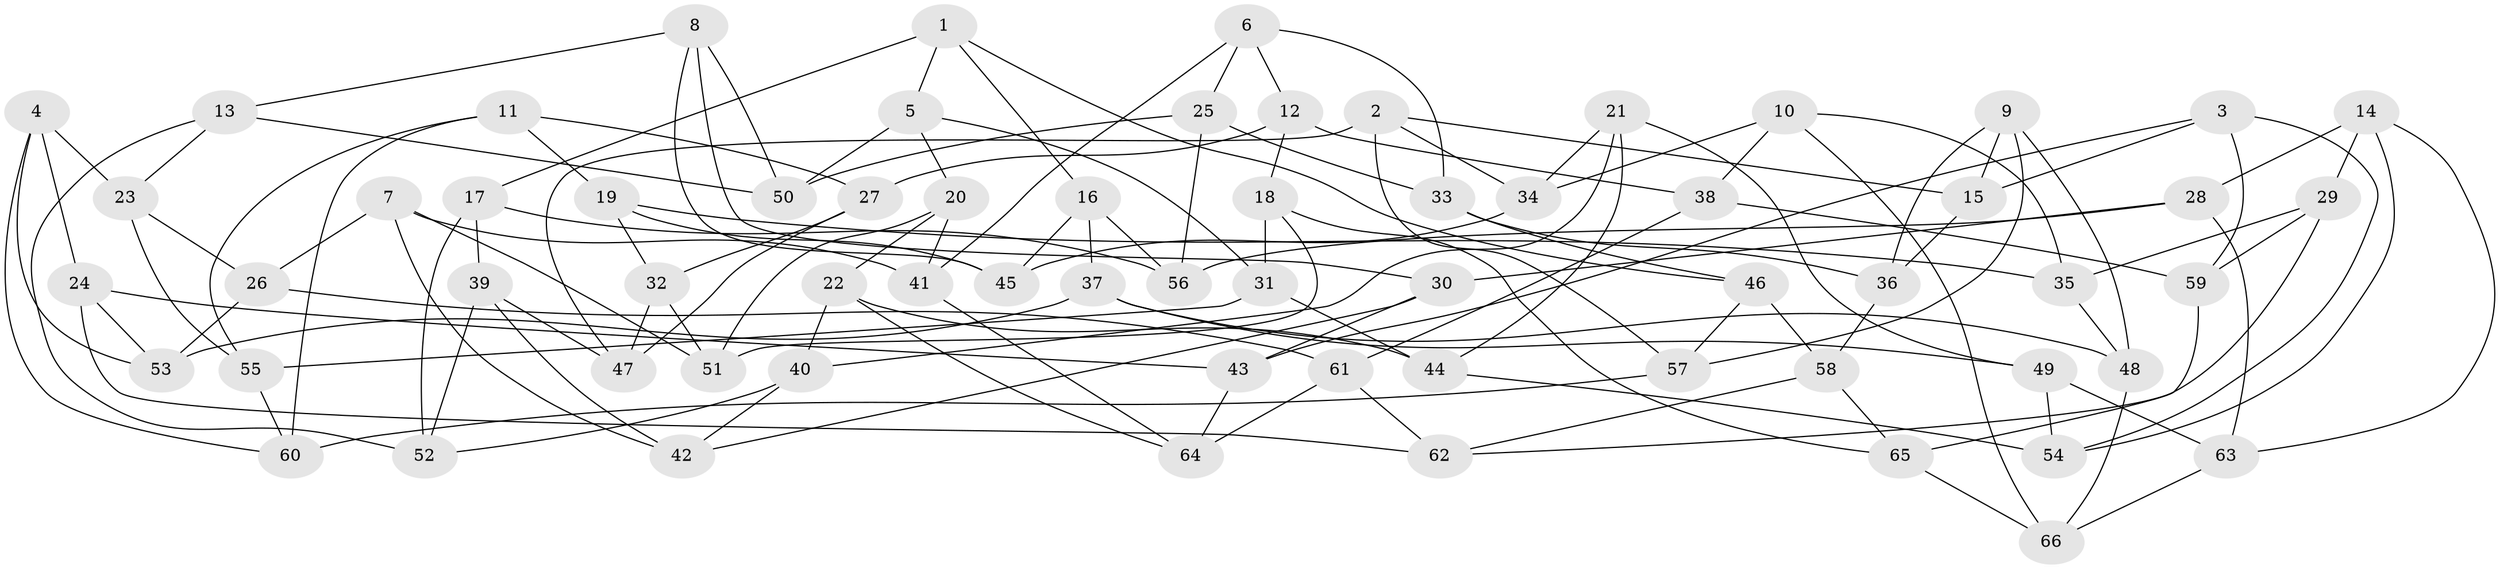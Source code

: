 // Generated by graph-tools (version 1.1) at 2025/37/03/09/25 02:37:52]
// undirected, 66 vertices, 132 edges
graph export_dot {
graph [start="1"]
  node [color=gray90,style=filled];
  1;
  2;
  3;
  4;
  5;
  6;
  7;
  8;
  9;
  10;
  11;
  12;
  13;
  14;
  15;
  16;
  17;
  18;
  19;
  20;
  21;
  22;
  23;
  24;
  25;
  26;
  27;
  28;
  29;
  30;
  31;
  32;
  33;
  34;
  35;
  36;
  37;
  38;
  39;
  40;
  41;
  42;
  43;
  44;
  45;
  46;
  47;
  48;
  49;
  50;
  51;
  52;
  53;
  54;
  55;
  56;
  57;
  58;
  59;
  60;
  61;
  62;
  63;
  64;
  65;
  66;
  1 -- 5;
  1 -- 16;
  1 -- 46;
  1 -- 17;
  2 -- 15;
  2 -- 34;
  2 -- 57;
  2 -- 47;
  3 -- 59;
  3 -- 54;
  3 -- 43;
  3 -- 15;
  4 -- 60;
  4 -- 53;
  4 -- 24;
  4 -- 23;
  5 -- 20;
  5 -- 50;
  5 -- 31;
  6 -- 41;
  6 -- 12;
  6 -- 33;
  6 -- 25;
  7 -- 41;
  7 -- 51;
  7 -- 42;
  7 -- 26;
  8 -- 50;
  8 -- 45;
  8 -- 30;
  8 -- 13;
  9 -- 57;
  9 -- 15;
  9 -- 48;
  9 -- 36;
  10 -- 35;
  10 -- 38;
  10 -- 66;
  10 -- 34;
  11 -- 19;
  11 -- 55;
  11 -- 27;
  11 -- 60;
  12 -- 18;
  12 -- 27;
  12 -- 38;
  13 -- 23;
  13 -- 50;
  13 -- 52;
  14 -- 28;
  14 -- 29;
  14 -- 63;
  14 -- 54;
  15 -- 36;
  16 -- 56;
  16 -- 37;
  16 -- 45;
  17 -- 39;
  17 -- 56;
  17 -- 52;
  18 -- 51;
  18 -- 31;
  18 -- 65;
  19 -- 32;
  19 -- 45;
  19 -- 35;
  20 -- 51;
  20 -- 22;
  20 -- 41;
  21 -- 44;
  21 -- 40;
  21 -- 34;
  21 -- 49;
  22 -- 44;
  22 -- 64;
  22 -- 40;
  23 -- 55;
  23 -- 26;
  24 -- 53;
  24 -- 62;
  24 -- 43;
  25 -- 56;
  25 -- 50;
  25 -- 33;
  26 -- 61;
  26 -- 53;
  27 -- 32;
  27 -- 47;
  28 -- 30;
  28 -- 56;
  28 -- 63;
  29 -- 62;
  29 -- 35;
  29 -- 59;
  30 -- 42;
  30 -- 43;
  31 -- 55;
  31 -- 44;
  32 -- 51;
  32 -- 47;
  33 -- 46;
  33 -- 36;
  34 -- 45;
  35 -- 48;
  36 -- 58;
  37 -- 48;
  37 -- 49;
  37 -- 53;
  38 -- 61;
  38 -- 59;
  39 -- 42;
  39 -- 52;
  39 -- 47;
  40 -- 52;
  40 -- 42;
  41 -- 64;
  43 -- 64;
  44 -- 54;
  46 -- 57;
  46 -- 58;
  48 -- 66;
  49 -- 54;
  49 -- 63;
  55 -- 60;
  57 -- 60;
  58 -- 62;
  58 -- 65;
  59 -- 65;
  61 -- 64;
  61 -- 62;
  63 -- 66;
  65 -- 66;
}
